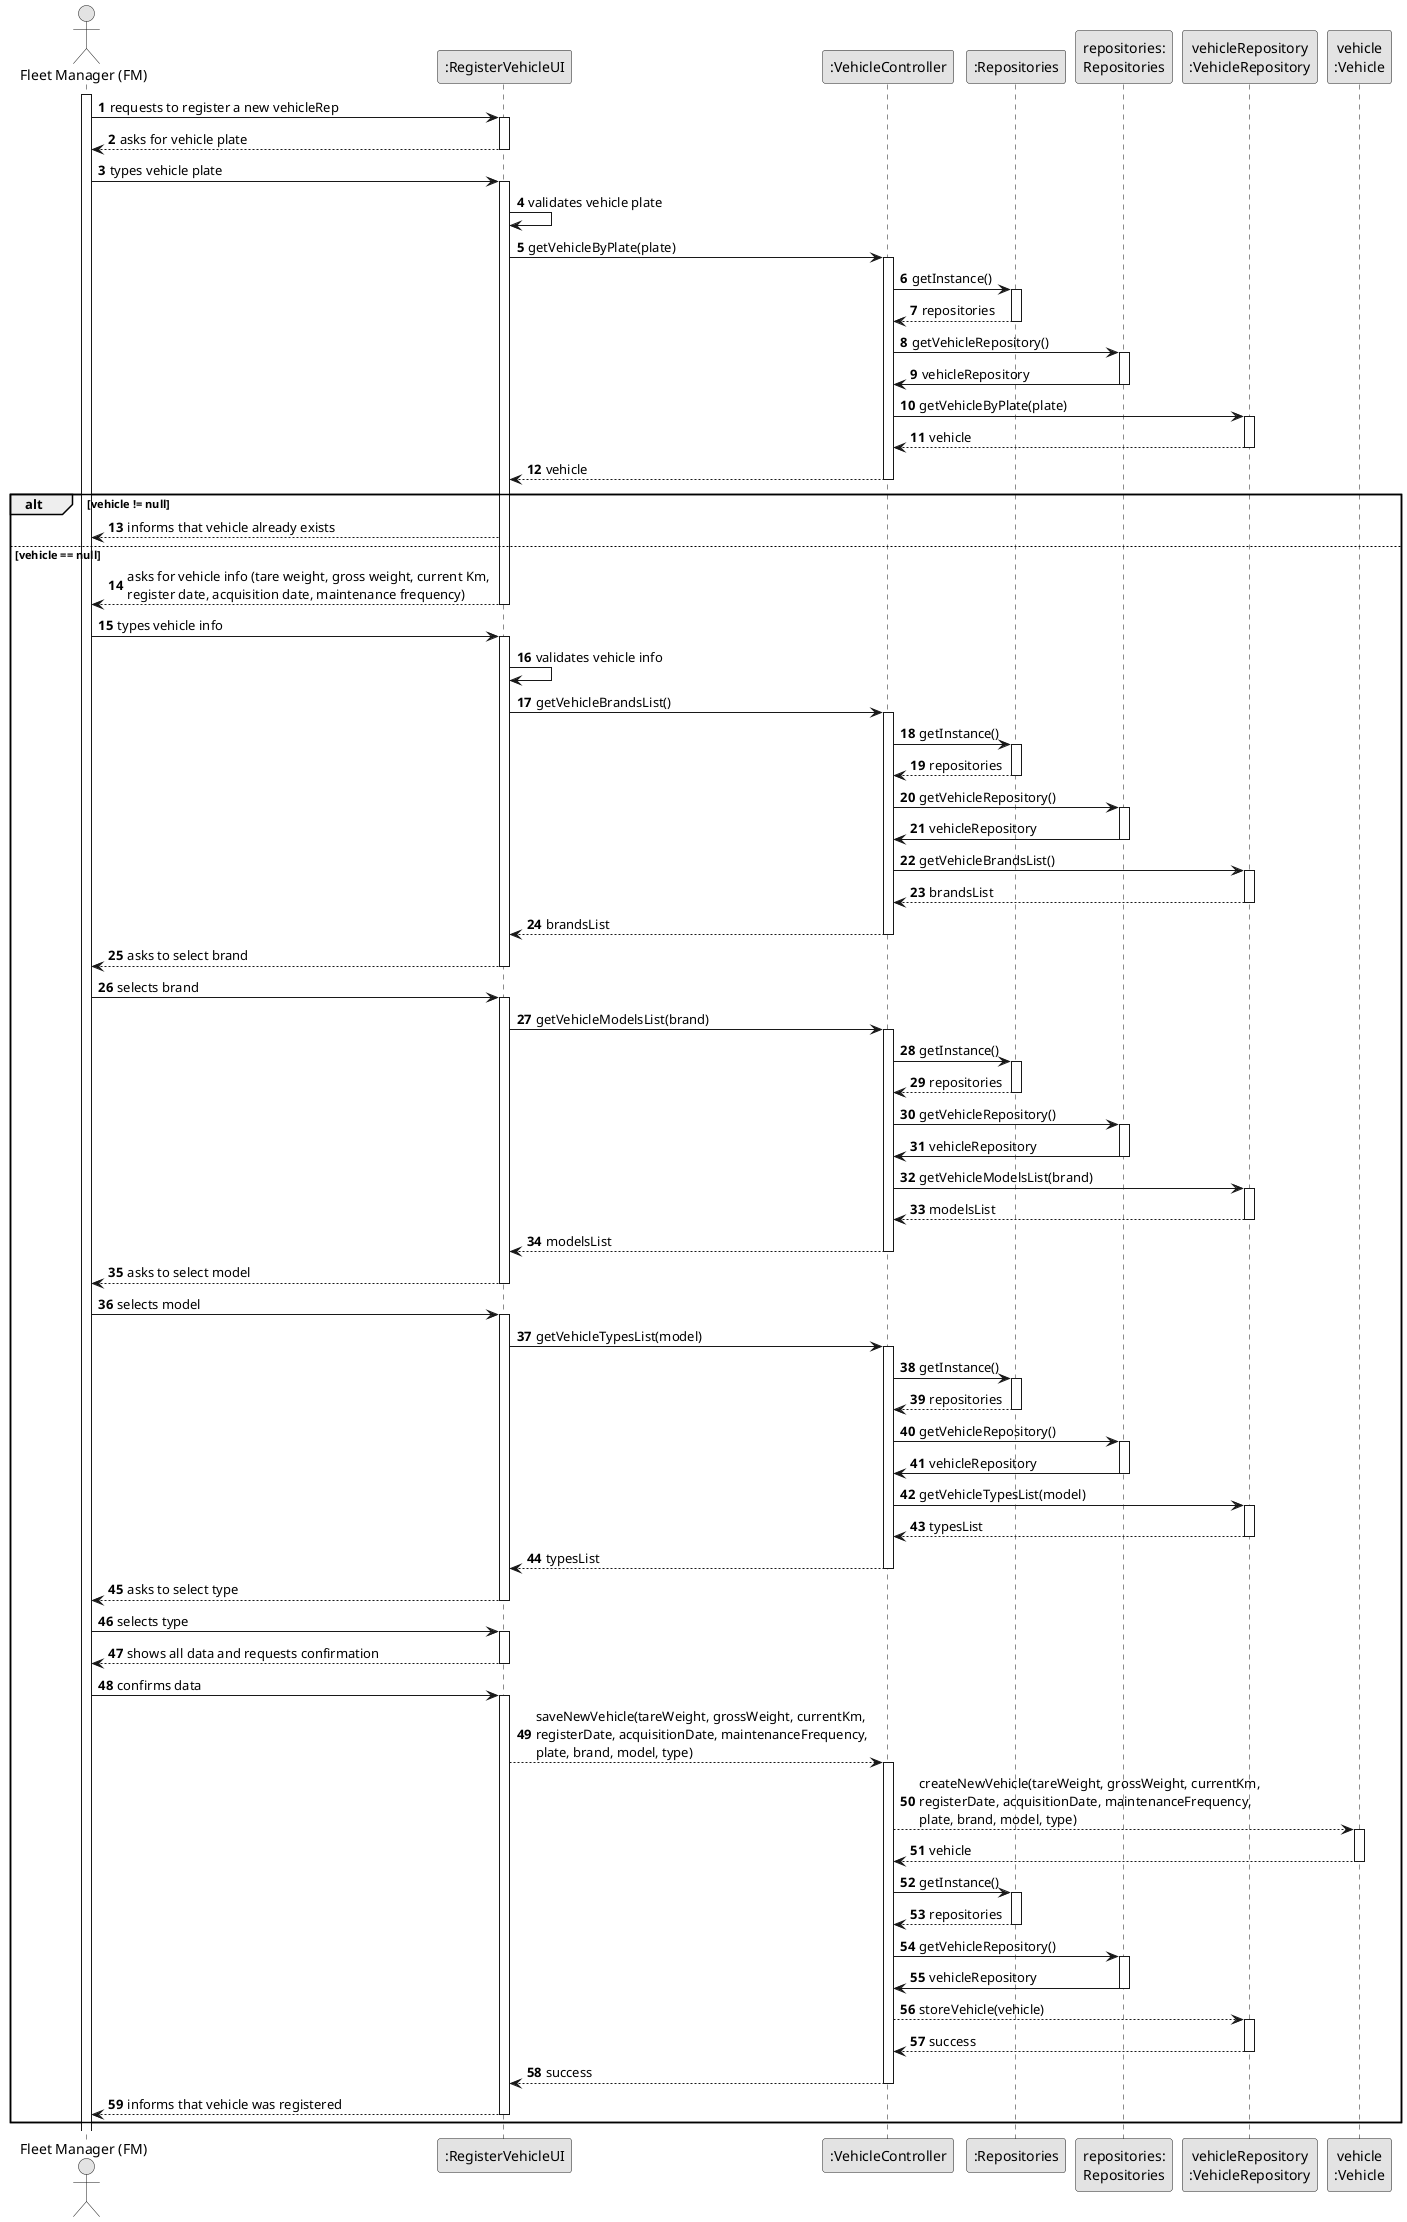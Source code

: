 @startuml
skinparam monochrome true
skinparam packageStyle rectangle
skinparam shadowing false

autonumber

'hide footbox
actor "Fleet Manager (FM)" as FM
participant ":RegisterVehicleUI" as UI
participant ":VehicleController" as CTRL
participant ":Repositories" as RepositorySingleton
participant "repositories:\nRepositories" as PLAT
participant "vehicleRepository\n:VehicleRepository" as vehicleRep
participant "vehicle\n:Vehicle" as vehicle


activate FM

        FM -> UI : requests to register a new vehicleRep
        activate UI

        UI --> FM : asks for vehicle plate

        deactivate UI
        FM -> UI : types vehicle plate
        activate UI
        UI -> UI : validates vehicle plate
'            UI --> ADM : requests data (reference, description,  informal \n description, technical description, duration, cost)
            UI -> CTRL : getVehicleByPlate(plate)
            activate CTRL
            CTRL -> RepositorySingleton : getInstance()
                                        activate RepositorySingleton

                                            RepositorySingleton --> CTRL: repositories
                                        deactivate RepositorySingleton

                                        CTRL -> PLAT : getVehicleRepository()
                                        activate PLAT

                                            PLAT -> CTRL : vehicleRepository
                                        deactivate PLAT
            CTRL -> vehicleRep : getVehicleByPlate(plate)
            activate vehicleRep

            vehicleRep --> CTRL : vehicle
            deactivate vehicleRep
            CTRL --> UI : vehicle
            deactivate CTRL
        alt vehicle != null
        UI --> FM : informs that vehicle already exists
        else vehicle == null
        UI --> FM : asks for vehicle info (tare weight, gross weight, current Km, \nregister date, acquisition date, maintenance frequency)
        deactivate UI
        FM -> UI : types vehicle info
        activate UI
        UI -> UI : validates vehicle info
        UI -> CTRL : getVehicleBrandsList()
        activate CTRL
        CTRL -> RepositorySingleton : getInstance()
                                    activate RepositorySingleton

                                        RepositorySingleton --> CTRL: repositories
                                    deactivate RepositorySingleton

                                    CTRL -> PLAT : getVehicleRepository()
                                    activate PLAT

                                        PLAT -> CTRL : vehicleRepository
                                    deactivate PLAT
        CTRL -> vehicleRep : getVehicleBrandsList()
        activate vehicleRep

        vehicleRep --> CTRL : brandsList
        deactivate vehicleRep
        CTRL --> UI : brandsList
        deactivate CTRL
        UI --> FM : asks to select brand
        deactivate UI
        FM -> UI : selects brand
        activate UI
        UI -> CTRL : getVehicleModelsList(brand)
        activate CTRL
        CTRL -> RepositorySingleton : getInstance()
                                    activate RepositorySingleton

                                        RepositorySingleton --> CTRL: repositories
                                    deactivate RepositorySingleton

                                    CTRL -> PLAT : getVehicleRepository()
                                    activate PLAT

                                        PLAT -> CTRL : vehicleRepository
                                    deactivate PLAT
        CTRL -> vehicleRep : getVehicleModelsList(brand)
        activate vehicleRep
        vehicleRep --> CTRL : modelsList
        deactivate vehicleRep
        CTRL --> UI : modelsList
        deactivate CTRL
        UI --> FM : asks to select model
        deactivate UI
        FM -> UI : selects model
        activate UI
        UI -> CTRL : getVehicleTypesList(model)
        activate CTRL
        CTRL -> RepositorySingleton : getInstance()
                                    activate RepositorySingleton

                                        RepositorySingleton --> CTRL: repositories
                                    deactivate RepositorySingleton

                                    CTRL -> PLAT : getVehicleRepository()
                                    activate PLAT

                                        PLAT -> CTRL : vehicleRepository
                                    deactivate PLAT
        CTRL -> vehicleRep : getVehicleTypesList(model)
        activate vehicleRep
        vehicleRep --> CTRL : typesList
        deactivate vehicleRep
        CTRL --> UI : typesList
        deactivate CTRL
        UI --> FM : asks to select type
        deactivate UI
        FM -> UI : selects type
        activate UI
        UI --> FM : shows all data and requests confirmation
        deactivate UI
        FM -> UI : confirms data
        activate UI
        UI --> CTRL : saveNewVehicle(tareWeight, grossWeight, currentKm, \nregisterDate, acquisitionDate, maintenanceFrequency, \nplate, brand, model, type)
        activate CTRL
        CTRL --> vehicle : createNewVehicle(tareWeight, grossWeight, currentKm, \nregisterDate, acquisitionDate, maintenanceFrequency, \nplate, brand, model, type)
        activate vehicle
        vehicle --> CTRL : vehicle
        deactivate vehicle
        CTRL -> RepositorySingleton : getInstance()
                                    activate RepositorySingleton

                                        RepositorySingleton --> CTRL: repositories
                                    deactivate RepositorySingleton

                                    CTRL -> PLAT : getVehicleRepository()
                                    activate PLAT

                                        PLAT -> CTRL : vehicleRepository
                                    deactivate PLAT
        CTRL --> vehicleRep : storeVehicle(vehicle)
        activate vehicleRep
        vehicleRep --> CTRL : success
        deactivate vehicleRep
        CTRL --> UI : success
        deactivate CTRL
        UI --> FM : informs that vehicle was registered
        deactivate UI
end
@enduml